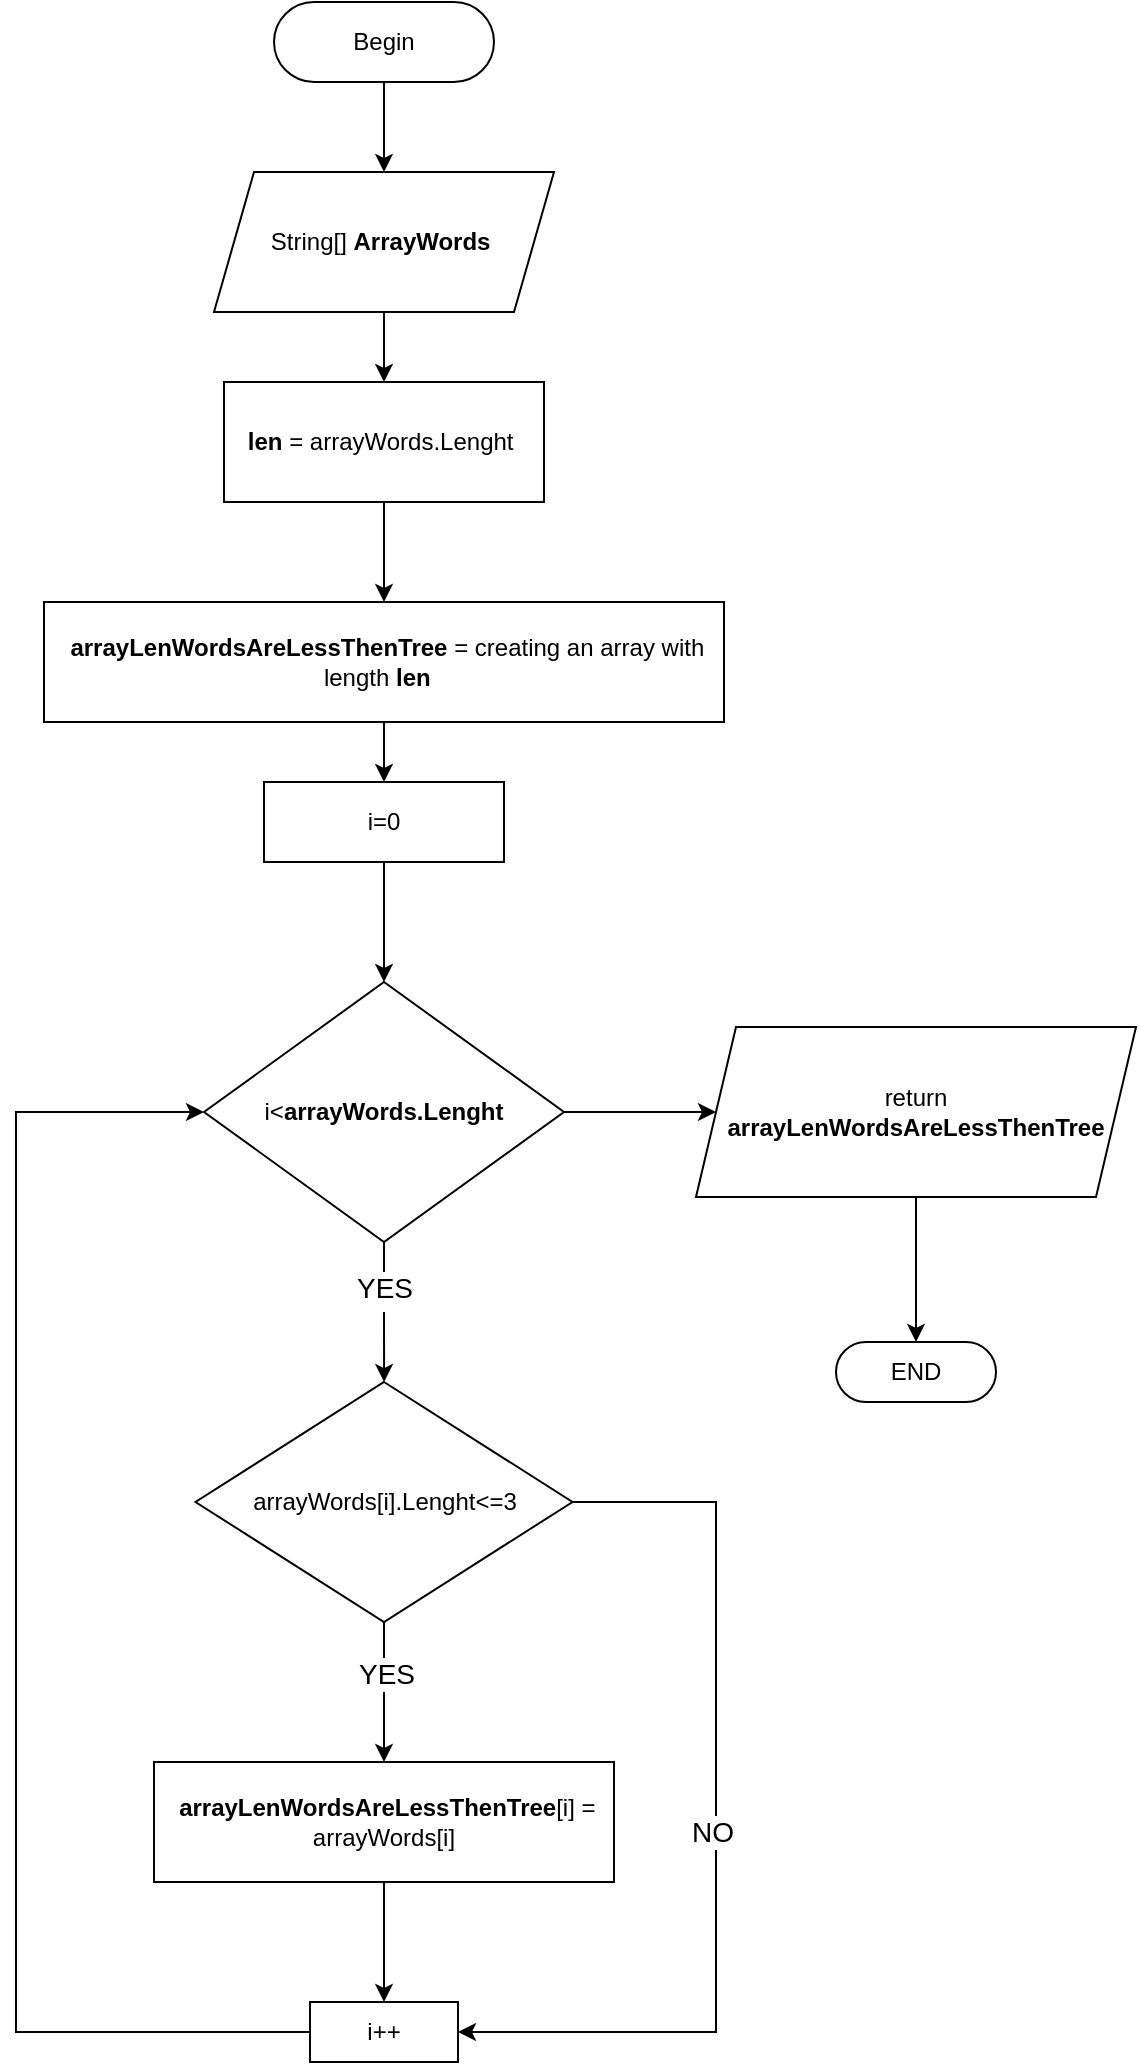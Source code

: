 <mxfile version="21.6.5" type="device">
  <diagram id="Gg_lEkdRTE5F74oIsKze" name="Страница 1">
    <mxGraphModel dx="1290" dy="574" grid="1" gridSize="10" guides="1" tooltips="1" connect="1" arrows="1" fold="1" page="1" pageScale="1" pageWidth="827" pageHeight="1169" math="0" shadow="0">
      <root>
        <mxCell id="0" />
        <mxCell id="1" parent="0" />
        <mxCell id="0fVXi_TRGFy8Zfckb_37-1" style="edgeStyle=orthogonalEdgeStyle;rounded=0;orthogonalLoop=1;jettySize=auto;html=1;exitX=0.5;exitY=1;exitDx=0;exitDy=0;entryX=0.5;entryY=0;entryDx=0;entryDy=0;" edge="1" parent="1" source="0fVXi_TRGFy8Zfckb_37-2" target="0fVXi_TRGFy8Zfckb_37-14">
          <mxGeometry relative="1" as="geometry" />
        </mxCell>
        <mxCell id="0fVXi_TRGFy8Zfckb_37-2" value="Begin" style="rounded=1;whiteSpace=wrap;html=1;arcSize=50;" vertex="1" parent="1">
          <mxGeometry x="359" y="50" width="110" height="40" as="geometry" />
        </mxCell>
        <mxCell id="0fVXi_TRGFy8Zfckb_37-3" style="edgeStyle=orthogonalEdgeStyle;rounded=0;orthogonalLoop=1;jettySize=auto;html=1;exitX=0.5;exitY=1;exitDx=0;exitDy=0;" edge="1" parent="1" source="0fVXi_TRGFy8Zfckb_37-7" target="0fVXi_TRGFy8Zfckb_37-12">
          <mxGeometry relative="1" as="geometry" />
        </mxCell>
        <mxCell id="0fVXi_TRGFy8Zfckb_37-4" value="Text" style="edgeLabel;html=1;align=center;verticalAlign=middle;resizable=0;points=[];" vertex="1" connectable="0" parent="0fVXi_TRGFy8Zfckb_37-3">
          <mxGeometry x="0.407" y="1" relative="1" as="geometry">
            <mxPoint x="-1" y="-22" as="offset" />
          </mxGeometry>
        </mxCell>
        <mxCell id="0fVXi_TRGFy8Zfckb_37-5" value="&lt;span style=&quot;font-size: 14px;&quot;&gt;YES&lt;br&gt;&lt;/span&gt;" style="edgeLabel;html=1;align=center;verticalAlign=middle;resizable=0;points=[];" vertex="1" connectable="0" parent="0fVXi_TRGFy8Zfckb_37-3">
          <mxGeometry x="-0.36" y="5" relative="1" as="geometry">
            <mxPoint x="-5" as="offset" />
          </mxGeometry>
        </mxCell>
        <mxCell id="0fVXi_TRGFy8Zfckb_37-6" style="edgeStyle=orthogonalEdgeStyle;rounded=0;orthogonalLoop=1;jettySize=auto;html=1;exitX=1;exitY=0.5;exitDx=0;exitDy=0;" edge="1" parent="1" source="0fVXi_TRGFy8Zfckb_37-7" target="0fVXi_TRGFy8Zfckb_37-26">
          <mxGeometry relative="1" as="geometry" />
        </mxCell>
        <mxCell id="0fVXi_TRGFy8Zfckb_37-7" value="i&amp;lt;&lt;b&gt;arrayWords.Lenght&lt;/b&gt;" style="rhombus;whiteSpace=wrap;html=1;" vertex="1" parent="1">
          <mxGeometry x="324" y="540" width="180" height="130" as="geometry" />
        </mxCell>
        <mxCell id="0fVXi_TRGFy8Zfckb_37-8" style="edgeStyle=orthogonalEdgeStyle;rounded=0;orthogonalLoop=1;jettySize=auto;html=1;exitX=0.5;exitY=1;exitDx=0;exitDy=0;entryX=0.5;entryY=0;entryDx=0;entryDy=0;" edge="1" parent="1" source="0fVXi_TRGFy8Zfckb_37-12" target="0fVXi_TRGFy8Zfckb_37-22">
          <mxGeometry relative="1" as="geometry" />
        </mxCell>
        <mxCell id="0fVXi_TRGFy8Zfckb_37-9" value="&lt;span style=&quot;font-size: 14px;&quot;&gt;YES&lt;/span&gt;" style="edgeLabel;html=1;align=center;verticalAlign=middle;resizable=0;points=[];" vertex="1" connectable="0" parent="0fVXi_TRGFy8Zfckb_37-8">
          <mxGeometry x="-0.263" y="1" relative="1" as="geometry">
            <mxPoint as="offset" />
          </mxGeometry>
        </mxCell>
        <mxCell id="0fVXi_TRGFy8Zfckb_37-10" style="edgeStyle=orthogonalEdgeStyle;rounded=0;orthogonalLoop=1;jettySize=auto;html=1;exitX=1;exitY=0.5;exitDx=0;exitDy=0;entryX=1;entryY=0.5;entryDx=0;entryDy=0;" edge="1" parent="1" source="0fVXi_TRGFy8Zfckb_37-12" target="0fVXi_TRGFy8Zfckb_37-24">
          <mxGeometry relative="1" as="geometry">
            <Array as="points">
              <mxPoint x="580" y="800" />
              <mxPoint x="580" y="1065" />
            </Array>
          </mxGeometry>
        </mxCell>
        <mxCell id="0fVXi_TRGFy8Zfckb_37-11" value="&lt;font style=&quot;font-size: 14px;&quot;&gt;NO&lt;/font&gt;" style="edgeLabel;html=1;align=center;verticalAlign=middle;resizable=0;points=[];" vertex="1" connectable="0" parent="0fVXi_TRGFy8Zfckb_37-10">
          <mxGeometry x="0.015" y="-2" relative="1" as="geometry">
            <mxPoint as="offset" />
          </mxGeometry>
        </mxCell>
        <mxCell id="0fVXi_TRGFy8Zfckb_37-12" value="arrayWords[i].Lenght&amp;lt;=3" style="rhombus;whiteSpace=wrap;html=1;" vertex="1" parent="1">
          <mxGeometry x="319.75" y="740" width="188.5" height="120" as="geometry" />
        </mxCell>
        <mxCell id="0fVXi_TRGFy8Zfckb_37-13" style="edgeStyle=orthogonalEdgeStyle;rounded=0;orthogonalLoop=1;jettySize=auto;html=1;exitX=0.5;exitY=1;exitDx=0;exitDy=0;" edge="1" parent="1" source="0fVXi_TRGFy8Zfckb_37-14" target="0fVXi_TRGFy8Zfckb_37-16">
          <mxGeometry relative="1" as="geometry" />
        </mxCell>
        <mxCell id="0fVXi_TRGFy8Zfckb_37-14" value="String[]&amp;nbsp;&lt;b style=&quot;border-color: var(--border-color);&quot;&gt;ArrayWords&lt;/b&gt;&amp;nbsp;" style="shape=parallelogram;perimeter=parallelogramPerimeter;whiteSpace=wrap;html=1;fixedSize=1;" vertex="1" parent="1">
          <mxGeometry x="329" y="135" width="170" height="70" as="geometry" />
        </mxCell>
        <mxCell id="0fVXi_TRGFy8Zfckb_37-15" style="edgeStyle=orthogonalEdgeStyle;rounded=0;orthogonalLoop=1;jettySize=auto;html=1;exitX=0.5;exitY=1;exitDx=0;exitDy=0;entryX=0.5;entryY=0;entryDx=0;entryDy=0;" edge="1" parent="1" source="0fVXi_TRGFy8Zfckb_37-16" target="0fVXi_TRGFy8Zfckb_37-18">
          <mxGeometry relative="1" as="geometry" />
        </mxCell>
        <mxCell id="0fVXi_TRGFy8Zfckb_37-16" value="&lt;b style=&quot;border-color: var(--border-color);&quot;&gt;len&lt;/b&gt;&amp;nbsp;= arrayWords.Lenght&amp;nbsp;" style="rounded=0;whiteSpace=wrap;html=1;" vertex="1" parent="1">
          <mxGeometry x="334" y="240" width="160" height="60" as="geometry" />
        </mxCell>
        <mxCell id="0fVXi_TRGFy8Zfckb_37-17" style="edgeStyle=orthogonalEdgeStyle;rounded=0;orthogonalLoop=1;jettySize=auto;html=1;exitX=0.5;exitY=1;exitDx=0;exitDy=0;entryX=0.5;entryY=0;entryDx=0;entryDy=0;" edge="1" parent="1" source="0fVXi_TRGFy8Zfckb_37-18" target="0fVXi_TRGFy8Zfckb_37-20">
          <mxGeometry relative="1" as="geometry" />
        </mxCell>
        <mxCell id="0fVXi_TRGFy8Zfckb_37-18" value="&amp;nbsp;&lt;b style=&quot;border-color: var(--border-color);&quot;&gt;arrayLenWordsAreLessThenTree&lt;/b&gt;&amp;nbsp;=&amp;nbsp;creating an array with length&amp;nbsp;&lt;b style=&quot;border-color: var(--border-color);&quot;&gt;len&lt;/b&gt;&amp;nbsp;&amp;nbsp;" style="rounded=0;whiteSpace=wrap;html=1;" vertex="1" parent="1">
          <mxGeometry x="244" y="350" width="340" height="60" as="geometry" />
        </mxCell>
        <mxCell id="0fVXi_TRGFy8Zfckb_37-19" style="edgeStyle=orthogonalEdgeStyle;rounded=0;orthogonalLoop=1;jettySize=auto;html=1;exitX=0.5;exitY=1;exitDx=0;exitDy=0;entryX=0.5;entryY=0;entryDx=0;entryDy=0;" edge="1" parent="1" source="0fVXi_TRGFy8Zfckb_37-20" target="0fVXi_TRGFy8Zfckb_37-7">
          <mxGeometry relative="1" as="geometry" />
        </mxCell>
        <mxCell id="0fVXi_TRGFy8Zfckb_37-20" value="i=0" style="rounded=0;whiteSpace=wrap;html=1;" vertex="1" parent="1">
          <mxGeometry x="354" y="440" width="120" height="40" as="geometry" />
        </mxCell>
        <mxCell id="0fVXi_TRGFy8Zfckb_37-21" style="edgeStyle=orthogonalEdgeStyle;rounded=0;orthogonalLoop=1;jettySize=auto;html=1;exitX=0.5;exitY=1;exitDx=0;exitDy=0;" edge="1" parent="1" source="0fVXi_TRGFy8Zfckb_37-22" target="0fVXi_TRGFy8Zfckb_37-24">
          <mxGeometry relative="1" as="geometry" />
        </mxCell>
        <mxCell id="0fVXi_TRGFy8Zfckb_37-22" value="&amp;nbsp;&lt;b style=&quot;border-color: var(--border-color);&quot;&gt;arrayLenWordsAreLessThenTree&lt;/b&gt;&lt;span style=&quot;border-color: var(--border-color);&quot;&gt;[i] = arrayWords[i]&lt;/span&gt;" style="rounded=0;whiteSpace=wrap;html=1;" vertex="1" parent="1">
          <mxGeometry x="299" y="930" width="230" height="60" as="geometry" />
        </mxCell>
        <mxCell id="0fVXi_TRGFy8Zfckb_37-23" style="edgeStyle=orthogonalEdgeStyle;rounded=0;orthogonalLoop=1;jettySize=auto;html=1;exitX=0;exitY=0.5;exitDx=0;exitDy=0;entryX=0;entryY=0.5;entryDx=0;entryDy=0;" edge="1" parent="1" source="0fVXi_TRGFy8Zfckb_37-24" target="0fVXi_TRGFy8Zfckb_37-7">
          <mxGeometry relative="1" as="geometry">
            <Array as="points">
              <mxPoint x="230" y="1065" />
              <mxPoint x="230" y="605" />
            </Array>
          </mxGeometry>
        </mxCell>
        <mxCell id="0fVXi_TRGFy8Zfckb_37-24" value="i++" style="rounded=0;whiteSpace=wrap;html=1;" vertex="1" parent="1">
          <mxGeometry x="377" y="1050" width="74" height="30" as="geometry" />
        </mxCell>
        <mxCell id="0fVXi_TRGFy8Zfckb_37-25" style="edgeStyle=orthogonalEdgeStyle;rounded=0;orthogonalLoop=1;jettySize=auto;html=1;exitX=0.5;exitY=1;exitDx=0;exitDy=0;entryX=0.5;entryY=0;entryDx=0;entryDy=0;" edge="1" parent="1" source="0fVXi_TRGFy8Zfckb_37-26" target="0fVXi_TRGFy8Zfckb_37-27">
          <mxGeometry relative="1" as="geometry" />
        </mxCell>
        <mxCell id="0fVXi_TRGFy8Zfckb_37-26" value="return&lt;br&gt;&lt;b style=&quot;border-color: var(--border-color);&quot;&gt;arrayLenWordsAreLessThenTree&lt;/b&gt;" style="shape=parallelogram;perimeter=parallelogramPerimeter;whiteSpace=wrap;html=1;fixedSize=1;" vertex="1" parent="1">
          <mxGeometry x="570" y="562.5" width="220" height="85" as="geometry" />
        </mxCell>
        <mxCell id="0fVXi_TRGFy8Zfckb_37-27" value="END" style="rounded=1;whiteSpace=wrap;html=1;arcSize=50;" vertex="1" parent="1">
          <mxGeometry x="640" y="720" width="80" height="30" as="geometry" />
        </mxCell>
      </root>
    </mxGraphModel>
  </diagram>
</mxfile>
